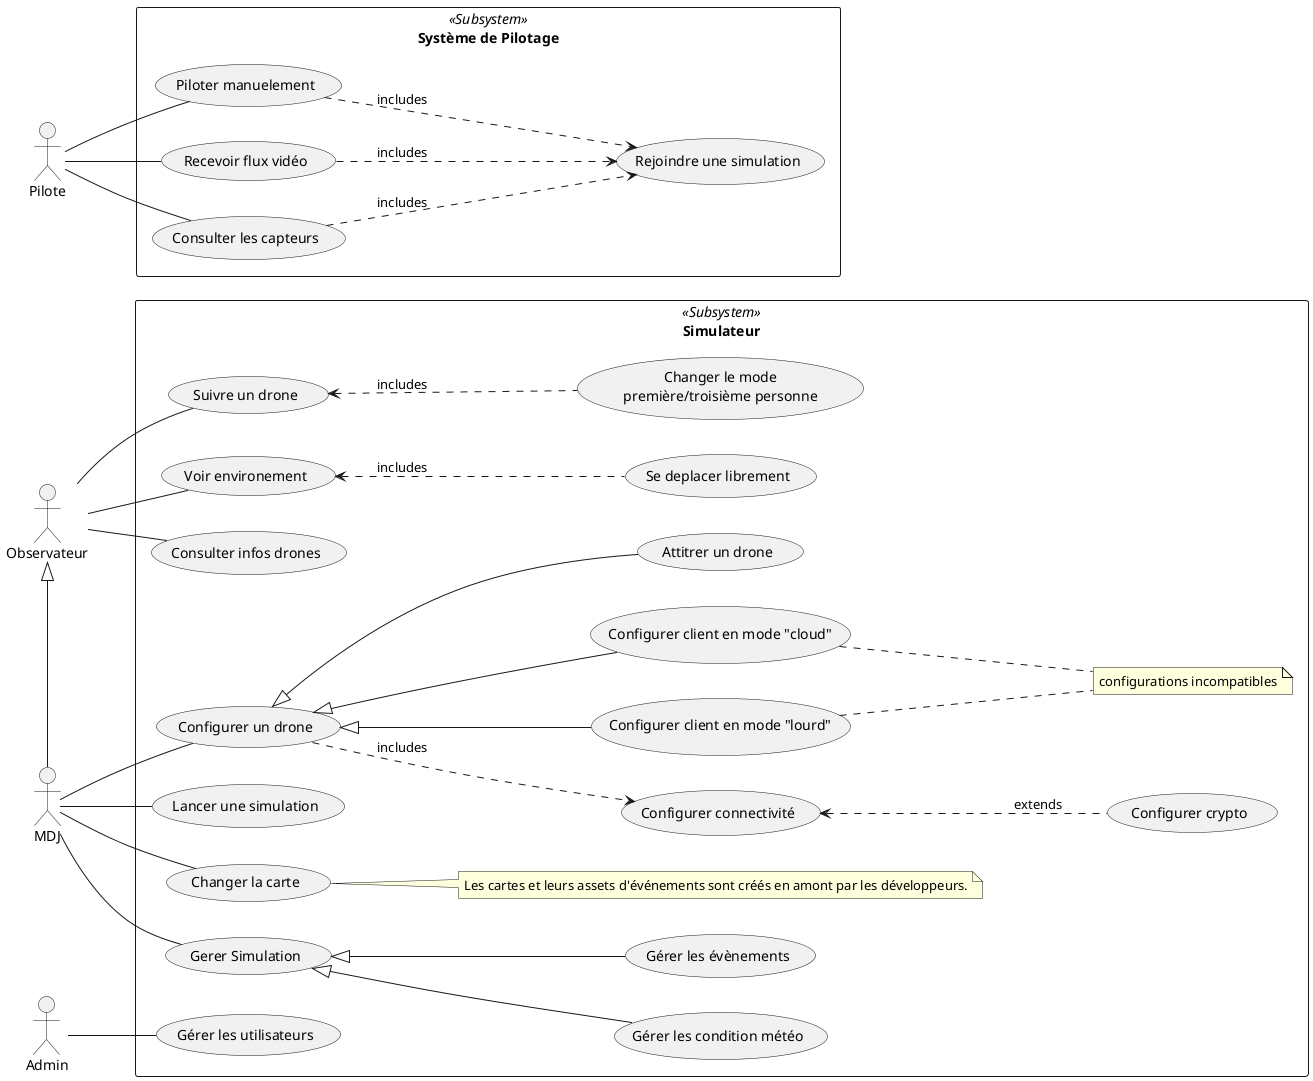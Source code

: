 @startuml

left to right direction

actor Observateur
actor MDJ
actor Pilote
actor Admin
'actor Admin

rectangle "Système de Pilotage" <<Subsystem>> as SysPilot {
    Pilote -- (Piloter manuelement)
    Pilote -- (Recevoir flux vidéo)
    Pilote -- (Consulter les capteurs)

    (Recevoir flux vidéo) ..> (Rejoindre une simulation) : includes
    (Piloter manuelement) ..> (Rejoindre une simulation) : includes
    (Consulter les capteurs) ..> (Rejoindre une simulation) : includes
}

MDJ -left-|> Observateur

rectangle Simulateur <<Subsystem>> {

    usecase (Suivre un drone) as follow_drone

    follow_drone <.down. (Changer le mode\npremière/troisième personne) : includes
    (Voir environement) <.. (Se deplacer librement) : includes

    Observateur -- (Voir environement)
    Observateur -- follow_drone
    Observateur -- (Consulter infos drones)

    usecase (Configurer un drone) as cfg_drone
    usecase (Configurer connectivité) as cfg_conn
    usecase (Configurer crypto) as cfg_crypt
    usecase (Configurer client en mode "lourd") as cfg_ardu_ss
    usecase (Configurer client en mode "cloud") as cfg_ardu_cs
    usecase (Attitrer un drone) as cfg_attrib_drone
    usecase (Lancer une simulation) as cfg_sim
    note "configurations incompatibles" as mutex1
    note "Les cartes et leurs assets d'événements sont créés en amont par les développeurs." as note1

    cfg_drone .down.> cfg_conn : includes
    cfg_conn <.down. cfg_crypt : extends
    cfg_drone <|-- cfg_ardu_ss
    cfg_drone <|-- cfg_ardu_cs
    cfg_ardu_ss .. mutex1
    cfg_ardu_cs .. mutex1
    cfg_drone <|--  cfg_attrib_drone

    MDJ -- (Changer la carte)
    (Changer la carte) .. note1
    MDJ -- (Gerer Simulation)
    (Gerer Simulation) <|-- (Gérer les condition météo)
    (Gerer Simulation) <|-- (Gérer les évènements)
    MDJ -- cfg_drone
    MDJ -- cfg_sim

    Admin -- (Gérer les utilisateurs)

}

@enduml
